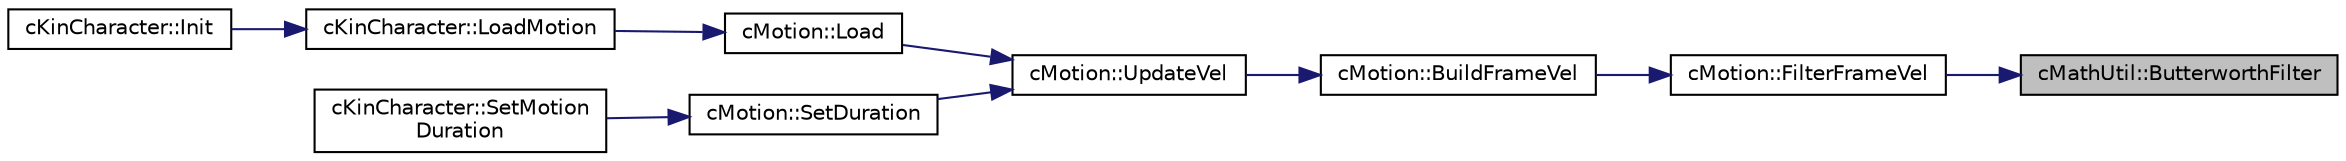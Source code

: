 digraph "cMathUtil::ButterworthFilter"
{
 // LATEX_PDF_SIZE
  edge [fontname="Helvetica",fontsize="10",labelfontname="Helvetica",labelfontsize="10"];
  node [fontname="Helvetica",fontsize="10",shape=record];
  rankdir="RL";
  Node1 [label="cMathUtil::ButterworthFilter",height=0.2,width=0.4,color="black", fillcolor="grey75", style="filled", fontcolor="black",tooltip=" "];
  Node1 -> Node2 [dir="back",color="midnightblue",fontsize="10",style="solid",fontname="Helvetica"];
  Node2 [label="cMotion::FilterFrameVel",height=0.2,width=0.4,color="black", fillcolor="white", style="filled",URL="$classc_motion.html#a79ddd83dbe75b607f571f99d32413228",tooltip=" "];
  Node2 -> Node3 [dir="back",color="midnightblue",fontsize="10",style="solid",fontname="Helvetica"];
  Node3 [label="cMotion::BuildFrameVel",height=0.2,width=0.4,color="black", fillcolor="white", style="filled",URL="$classc_motion.html#a23784bf0489c51e7a9e07e6d5ab53195",tooltip=" "];
  Node3 -> Node4 [dir="back",color="midnightblue",fontsize="10",style="solid",fontname="Helvetica"];
  Node4 [label="cMotion::UpdateVel",height=0.2,width=0.4,color="black", fillcolor="white", style="filled",URL="$classc_motion.html#a317413de34d78b54a04f3077fc6481b5",tooltip=" "];
  Node4 -> Node5 [dir="back",color="midnightblue",fontsize="10",style="solid",fontname="Helvetica"];
  Node5 [label="cMotion::Load",height=0.2,width=0.4,color="black", fillcolor="white", style="filled",URL="$classc_motion.html#a477a235be5644e9d4eafec1fa1ff2547",tooltip=" "];
  Node5 -> Node6 [dir="back",color="midnightblue",fontsize="10",style="solid",fontname="Helvetica"];
  Node6 [label="cKinCharacter::LoadMotion",height=0.2,width=0.4,color="black", fillcolor="white", style="filled",URL="$classc_kin_character.html#aadfb26f290511a722fa701f7cf134845",tooltip=" "];
  Node6 -> Node7 [dir="back",color="midnightblue",fontsize="10",style="solid",fontname="Helvetica"];
  Node7 [label="cKinCharacter::Init",height=0.2,width=0.4,color="black", fillcolor="white", style="filled",URL="$classc_kin_character.html#a8aae2e1ec2b7b0fcdfc9b6ee2b4df4b7",tooltip=" "];
  Node4 -> Node8 [dir="back",color="midnightblue",fontsize="10",style="solid",fontname="Helvetica"];
  Node8 [label="cMotion::SetDuration",height=0.2,width=0.4,color="black", fillcolor="white", style="filled",URL="$classc_motion.html#a6c79cbfd7a3e0b3c5a2e9e279720900b",tooltip=" "];
  Node8 -> Node9 [dir="back",color="midnightblue",fontsize="10",style="solid",fontname="Helvetica"];
  Node9 [label="cKinCharacter::SetMotion\lDuration",height=0.2,width=0.4,color="black", fillcolor="white", style="filled",URL="$classc_kin_character.html#a3c6bb5dd69f987c5487b33d70010da2f",tooltip=" "];
}
